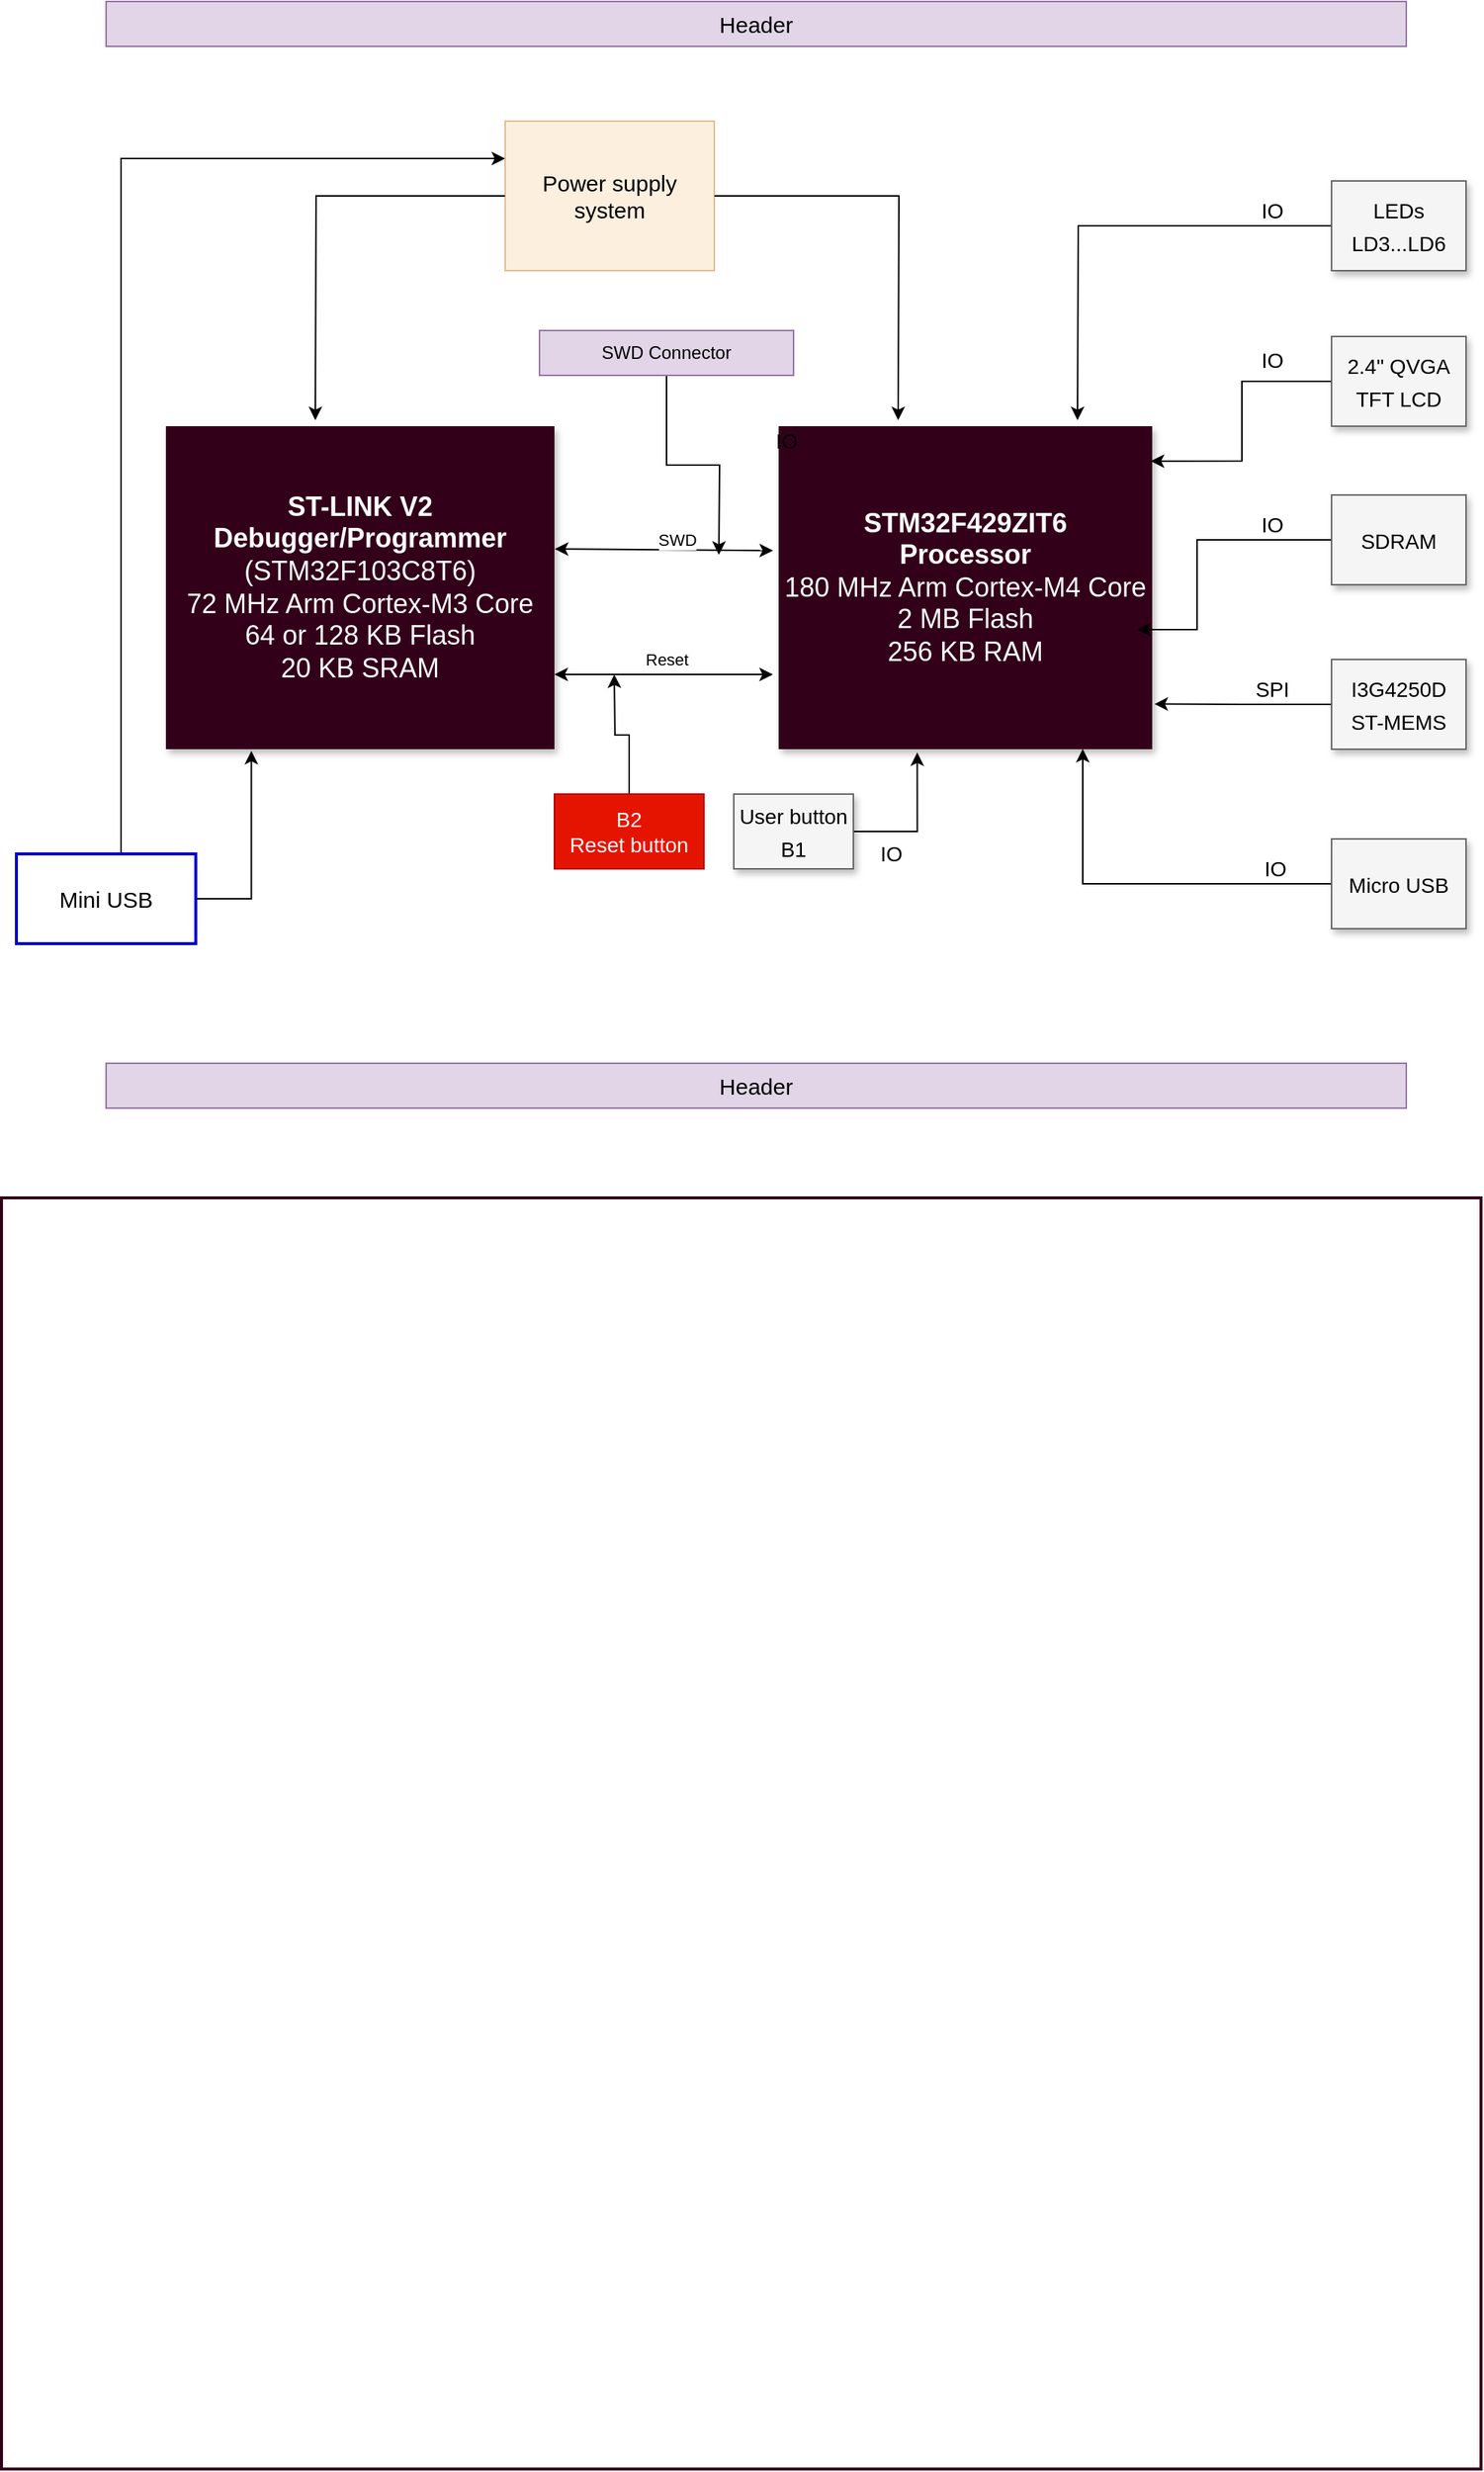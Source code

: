 <mxfile version="17.4.0" type="device"><diagram name="HW_BD" id="90a13364-a465-7bf4-72fc-28e22215d7a0"><mxGraphModel dx="1902" dy="1106" grid="1" gridSize="10" guides="1" tooltips="1" connect="1" arrows="1" fold="1" page="1" pageScale="1.5" pageWidth="1169" pageHeight="826" background="none" math="0" shadow="0"><root><mxCell id="0" style=";html=1;"/><mxCell id="1" style=";html=1;" parent="0"/><mxCell id="3a17f1ce550125da-2" value="&lt;font color=&quot;#ffffff&quot;&gt;&lt;b&gt;STM32F429ZIT6 &lt;br&gt;Processor&lt;/b&gt;&lt;br&gt;180 MHz Arm Cortex-M4 Core&lt;br&gt;&lt;div&gt;2 MB Flash&lt;/div&gt;&lt;div&gt;256 KB RAM&lt;/div&gt;&lt;/font&gt;" style="whiteSpace=wrap;html=1;shadow=1;fontSize=18;fillColor=#33001A;strokeColor=none;" parent="1" vertex="1"><mxGeometry x="830" y="534" width="250" height="216" as="geometry"/></mxCell><mxCell id="ybjgbpLjdoBqUi5vYa6N-4" style="edgeStyle=orthogonalEdgeStyle;rounded=0;orthogonalLoop=1;jettySize=auto;html=1;fontSize=15;entryX=0.371;entryY=1.01;entryDx=0;entryDy=0;entryPerimeter=0;exitX=1;exitY=0.5;exitDx=0;exitDy=0;" parent="1" source="3a17f1ce550125da-8" target="3a17f1ce550125da-2" edge="1"><mxGeometry relative="1" as="geometry"><mxPoint x="920" y="760" as="targetPoint"/></mxGeometry></mxCell><mxCell id="3a17f1ce550125da-8" value="&lt;span style=&quot;font-size: 14px&quot;&gt;User button B1&lt;/span&gt;" style="whiteSpace=wrap;html=1;shadow=1;fontSize=18;fillColor=#f5f5f5;strokeColor=#666666;" parent="1" vertex="1"><mxGeometry x="800" y="780" width="80" height="50" as="geometry"/></mxCell><mxCell id="K4Kmzed5C90jSoVitQeN-8" value="&lt;font style=&quot;font-size: 14px&quot;&gt;IO&lt;/font&gt;" style="text;html=1;align=center;verticalAlign=middle;resizable=0;points=[];autosize=1;strokeColor=none;fillColor=none;" parent="1" vertex="1"><mxGeometry x="820" y="534" width="30" height="20" as="geometry"/></mxCell><mxCell id="K4Kmzed5C90jSoVitQeN-9" value="&lt;font style=&quot;font-size: 14px&quot;&gt;IO&lt;/font&gt;" style="text;html=1;align=center;verticalAlign=middle;resizable=0;points=[];autosize=1;strokeColor=none;fillColor=none;" parent="1" vertex="1"><mxGeometry x="1145" y="380" width="30" height="20" as="geometry"/></mxCell><mxCell id="K4Kmzed5C90jSoVitQeN-10" value="&lt;font style=&quot;font-size: 14px&quot;&gt;IO&lt;/font&gt;" style="text;html=1;align=center;verticalAlign=middle;resizable=0;points=[];autosize=1;strokeColor=none;fillColor=none;" parent="1" vertex="1"><mxGeometry x="890" y="810" width="30" height="20" as="geometry"/></mxCell><mxCell id="K4Kmzed5C90jSoVitQeN-11" value="&lt;font style=&quot;font-size: 14px&quot;&gt;SPI&lt;/font&gt;" style="text;html=1;align=center;verticalAlign=middle;resizable=0;points=[];autosize=1;strokeColor=none;fillColor=none;" parent="1" vertex="1"><mxGeometry x="1140" y="700" width="40" height="20" as="geometry"/></mxCell><mxCell id="4Cki4ELazx2EtnzIMH-j-1" value="&lt;font color=&quot;#ffffff&quot;&gt;&lt;b&gt;ST-LINK V2&lt;br&gt;Debugger/Programmer&lt;/b&gt;&lt;br&gt;(STM32F103C8T6)&lt;br&gt;72 MHz Arm Cortex-M3 Core&lt;br&gt;64 or 128 KB Flash&lt;br&gt;20 KB SRAM&lt;br&gt;&lt;/font&gt;" style="whiteSpace=wrap;html=1;shadow=1;fontSize=18;fillColor=#33001A;strokeColor=none;" parent="1" vertex="1"><mxGeometry x="420" y="534" width="260" height="216" as="geometry"/></mxCell><mxCell id="18WoPmAGHCUh6dnLYNvN-1" value="" style="endArrow=classic;startArrow=classic;html=1;rounded=0;entryX=-0.015;entryY=0.385;entryDx=0;entryDy=0;entryPerimeter=0;exitX=1.001;exitY=0.38;exitDx=0;exitDy=0;exitPerimeter=0;" parent="1" source="4Cki4ELazx2EtnzIMH-j-1" target="3a17f1ce550125da-2" edge="1"><mxGeometry width="50" height="50" relative="1" as="geometry"><mxPoint x="700" y="650" as="sourcePoint"/><mxPoint x="790" y="650" as="targetPoint"/></mxGeometry></mxCell><mxCell id="18WoPmAGHCUh6dnLYNvN-2" value="SWD" style="edgeLabel;html=1;align=center;verticalAlign=middle;resizable=0;points=[];" parent="18WoPmAGHCUh6dnLYNvN-1" vertex="1" connectable="0"><mxGeometry x="0.553" y="1" relative="1" as="geometry"><mxPoint x="-32" y="-6" as="offset"/></mxGeometry></mxCell><mxCell id="EiyW6aFqHj-w9nUwdHNc-1" value="" style="endArrow=classic;startArrow=classic;html=1;rounded=0;exitX=1.001;exitY=0.542;exitDx=0;exitDy=0;entryX=-0.015;entryY=0.542;entryDx=0;entryDy=0;exitPerimeter=0;entryPerimeter=0;" parent="1" edge="1"><mxGeometry width="50" height="50" relative="1" as="geometry"><mxPoint x="680.0" y="700.002" as="sourcePoint"/><mxPoint x="826.16" y="700.002" as="targetPoint"/><Array as="points"><mxPoint x="760" y="700"/></Array></mxGeometry></mxCell><mxCell id="EiyW6aFqHj-w9nUwdHNc-2" value="Reset" style="edgeLabel;html=1;align=center;verticalAlign=middle;resizable=0;points=[];" parent="EiyW6aFqHj-w9nUwdHNc-1" vertex="1" connectable="0"><mxGeometry x="0.553" y="1" relative="1" as="geometry"><mxPoint x="-39" y="-9" as="offset"/></mxGeometry></mxCell><mxCell id="i6nfOpbqJ8M_nKJqEIvN-2" style="edgeStyle=orthogonalEdgeStyle;rounded=0;orthogonalLoop=1;jettySize=auto;html=1;" parent="1" source="i6nfOpbqJ8M_nKJqEIvN-1" edge="1"><mxGeometry relative="1" as="geometry"><mxPoint x="720" y="700" as="targetPoint"/></mxGeometry></mxCell><mxCell id="i6nfOpbqJ8M_nKJqEIvN-1" value="&lt;font style=&quot;font-size: 14px&quot;&gt;B2&lt;br&gt;Reset button&lt;/font&gt;" style="rounded=0;whiteSpace=wrap;html=1;fillColor=#e51400;fontColor=#ffffff;strokeColor=#B20000;" parent="1" vertex="1"><mxGeometry x="680" y="780" width="100" height="50" as="geometry"/></mxCell><mxCell id="9dwvbriPWmQWaeIrnqct-3" style="edgeStyle=orthogonalEdgeStyle;rounded=0;orthogonalLoop=1;jettySize=auto;html=1;fontSize=15;" parent="1" source="i6nfOpbqJ8M_nKJqEIvN-3" edge="1"><mxGeometry relative="1" as="geometry"><mxPoint x="1030" y="530" as="targetPoint"/></mxGeometry></mxCell><mxCell id="i6nfOpbqJ8M_nKJqEIvN-3" value="&lt;span style=&quot;font-size: 14px&quot;&gt;LEDs&lt;br&gt;LD3...LD6&lt;br&gt;&lt;/span&gt;" style="whiteSpace=wrap;html=1;shadow=1;fontSize=18;fillColor=#f5f5f5;strokeColor=#666666;" parent="1" vertex="1"><mxGeometry x="1200" y="370" width="90" height="60" as="geometry"/></mxCell><mxCell id="9dwvbriPWmQWaeIrnqct-4" style="edgeStyle=orthogonalEdgeStyle;rounded=0;orthogonalLoop=1;jettySize=auto;html=1;exitX=0;exitY=0.5;exitDx=0;exitDy=0;entryX=0.996;entryY=0.108;entryDx=0;entryDy=0;entryPerimeter=0;fontSize=15;" parent="1" source="i6nfOpbqJ8M_nKJqEIvN-4" target="3a17f1ce550125da-2" edge="1"><mxGeometry relative="1" as="geometry"/></mxCell><mxCell id="i6nfOpbqJ8M_nKJqEIvN-4" value="&lt;div&gt;&lt;span style=&quot;font-size: 14px&quot;&gt;2.4&quot; QVGA&lt;/span&gt;&lt;/div&gt;&lt;div&gt;&lt;span style=&quot;font-size: 14px&quot;&gt;TFT LCD&lt;/span&gt;&lt;/div&gt;" style="whiteSpace=wrap;html=1;shadow=1;fontSize=18;fillColor=#f5f5f5;strokeColor=#666666;" parent="1" vertex="1"><mxGeometry x="1200" y="474" width="90" height="60" as="geometry"/></mxCell><mxCell id="9dwvbriPWmQWaeIrnqct-5" style="edgeStyle=orthogonalEdgeStyle;rounded=0;orthogonalLoop=1;jettySize=auto;html=1;fontSize=15;exitX=0;exitY=0.5;exitDx=0;exitDy=0;" parent="1" source="i6nfOpbqJ8M_nKJqEIvN-5" edge="1"><mxGeometry relative="1" as="geometry"><mxPoint x="1070" y="670" as="targetPoint"/><Array as="points"><mxPoint x="1110" y="610"/><mxPoint x="1110" y="670"/></Array></mxGeometry></mxCell><mxCell id="i6nfOpbqJ8M_nKJqEIvN-5" value="&lt;span style=&quot;font-size: 14px&quot;&gt;SDRAM&lt;/span&gt;" style="whiteSpace=wrap;html=1;shadow=1;fontSize=18;fillColor=#f5f5f5;strokeColor=#666666;" parent="1" vertex="1"><mxGeometry x="1200" y="580" width="90" height="60" as="geometry"/></mxCell><mxCell id="9dwvbriPWmQWaeIrnqct-13" style="edgeStyle=orthogonalEdgeStyle;rounded=0;orthogonalLoop=1;jettySize=auto;html=1;entryX=1.006;entryY=0.86;entryDx=0;entryDy=0;entryPerimeter=0;fontSize=15;" parent="1" source="i6nfOpbqJ8M_nKJqEIvN-6" target="3a17f1ce550125da-2" edge="1"><mxGeometry relative="1" as="geometry"/></mxCell><mxCell id="i6nfOpbqJ8M_nKJqEIvN-6" value="&lt;span style=&quot;font-size: 14px&quot;&gt;I3G4250D&lt;br&gt;ST-MEMS&lt;br&gt;&lt;/span&gt;" style="whiteSpace=wrap;html=1;shadow=1;fontSize=18;fillColor=#f5f5f5;strokeColor=#666666;" parent="1" vertex="1"><mxGeometry x="1200" y="690" width="90" height="60" as="geometry"/></mxCell><mxCell id="Iw52O71iC4DMF-K1wBYt-2" value="&lt;font style=&quot;font-size: 15px&quot;&gt;Header&lt;/font&gt;" style="rounded=0;whiteSpace=wrap;html=1;fillColor=#e1d5e7;strokeColor=#9673a6;" parent="1" vertex="1"><mxGeometry x="380" y="960" width="870" height="30" as="geometry"/></mxCell><mxCell id="Iw52O71iC4DMF-K1wBYt-4" value="&lt;font style=&quot;font-size: 15px&quot;&gt;Header&lt;/font&gt;" style="rounded=0;whiteSpace=wrap;html=1;fillColor=#e1d5e7;strokeColor=#9673a6;" parent="1" vertex="1"><mxGeometry x="380" y="250" width="870" height="30" as="geometry"/></mxCell><mxCell id="ybjgbpLjdoBqUi5vYa6N-5" style="edgeStyle=orthogonalEdgeStyle;rounded=0;orthogonalLoop=1;jettySize=auto;html=1;entryX=0.22;entryY=1.005;entryDx=0;entryDy=0;entryPerimeter=0;fontSize=15;exitX=1;exitY=0.5;exitDx=0;exitDy=0;" parent="1" source="R6KfCRbhe_ZSwzpNXDNj-1" target="4Cki4ELazx2EtnzIMH-j-1" edge="1"><mxGeometry relative="1" as="geometry"/></mxCell><mxCell id="ybjgbpLjdoBqUi5vYa6N-8" style="edgeStyle=orthogonalEdgeStyle;rounded=0;orthogonalLoop=1;jettySize=auto;html=1;entryX=0;entryY=0.25;entryDx=0;entryDy=0;fontSize=15;" parent="1" source="R6KfCRbhe_ZSwzpNXDNj-1" target="96RHu76pSK_LYtGCnDQe-1" edge="1"><mxGeometry relative="1" as="geometry"><Array as="points"><mxPoint x="390" y="355"/></Array></mxGeometry></mxCell><mxCell id="R6KfCRbhe_ZSwzpNXDNj-1" value="&lt;font style=&quot;font-size: 15px&quot;&gt;Mini USB&lt;/font&gt;" style="rounded=0;whiteSpace=wrap;html=1;strokeColor=#0000CC;strokeWidth=2;" parent="1" vertex="1"><mxGeometry x="320" y="820" width="120" height="60" as="geometry"/></mxCell><mxCell id="9dwvbriPWmQWaeIrnqct-6" style="edgeStyle=orthogonalEdgeStyle;rounded=0;orthogonalLoop=1;jettySize=auto;html=1;fontSize=15;" parent="1" source="9dwvbriPWmQWaeIrnqct-1" edge="1"><mxGeometry relative="1" as="geometry"><mxPoint x="790" y="620" as="targetPoint"/></mxGeometry></mxCell><mxCell id="9dwvbriPWmQWaeIrnqct-1" value="SWD Connector" style="rounded=0;whiteSpace=wrap;html=1;fillColor=#e1d5e7;strokeColor=#9673a6;" parent="1" vertex="1"><mxGeometry x="670" y="470" width="170" height="30" as="geometry"/></mxCell><mxCell id="9dwvbriPWmQWaeIrnqct-9" value="&lt;font style=&quot;font-size: 14px&quot;&gt;IO&lt;/font&gt;" style="text;html=1;align=center;verticalAlign=middle;resizable=0;points=[];autosize=1;strokeColor=none;fillColor=none;" parent="1" vertex="1"><mxGeometry x="1145" y="590" width="30" height="20" as="geometry"/></mxCell><mxCell id="9dwvbriPWmQWaeIrnqct-10" value="&lt;font style=&quot;font-size: 14px&quot;&gt;IO&lt;/font&gt;" style="text;html=1;align=center;verticalAlign=middle;resizable=0;points=[];autosize=1;strokeColor=none;fillColor=none;" parent="1" vertex="1"><mxGeometry x="1145" y="480" width="30" height="20" as="geometry"/></mxCell><mxCell id="9dwvbriPWmQWaeIrnqct-12" style="edgeStyle=orthogonalEdgeStyle;rounded=0;orthogonalLoop=1;jettySize=auto;html=1;entryX=0.814;entryY=0.999;entryDx=0;entryDy=0;entryPerimeter=0;fontSize=15;" parent="1" source="9dwvbriPWmQWaeIrnqct-11" target="3a17f1ce550125da-2" edge="1"><mxGeometry relative="1" as="geometry"/></mxCell><mxCell id="9dwvbriPWmQWaeIrnqct-14" value="IO" style="edgeLabel;html=1;align=center;verticalAlign=middle;resizable=0;points=[];fontSize=14;" parent="9dwvbriPWmQWaeIrnqct-12" vertex="1" connectable="0"><mxGeometry x="-0.568" y="-2" relative="1" as="geometry"><mxPoint x="17" y="-8" as="offset"/></mxGeometry></mxCell><mxCell id="9dwvbriPWmQWaeIrnqct-11" value="&lt;span style=&quot;font-size: 14px&quot;&gt;Micro USB&lt;/span&gt;" style="whiteSpace=wrap;html=1;shadow=1;fontSize=18;fillColor=#f5f5f5;strokeColor=#666666;" parent="1" vertex="1"><mxGeometry x="1200" y="810" width="90" height="60" as="geometry"/></mxCell><mxCell id="x8QQAybcvVOk967S6rze-1" value="" style="rounded=0;whiteSpace=wrap;html=1;fontSize=14;fontColor=#FFFFFF;strokeColor=#33001A;fillColor=none;strokeWidth=2;" parent="1" vertex="1"><mxGeometry x="310" y="1050" width="990" height="850" as="geometry"/></mxCell><mxCell id="ybjgbpLjdoBqUi5vYa6N-6" style="edgeStyle=orthogonalEdgeStyle;rounded=0;orthogonalLoop=1;jettySize=auto;html=1;fontSize=15;" parent="1" source="96RHu76pSK_LYtGCnDQe-1" edge="1"><mxGeometry relative="1" as="geometry"><mxPoint x="520" y="530" as="targetPoint"/></mxGeometry></mxCell><mxCell id="ybjgbpLjdoBqUi5vYa6N-7" style="edgeStyle=orthogonalEdgeStyle;rounded=0;orthogonalLoop=1;jettySize=auto;html=1;fontSize=15;" parent="1" source="96RHu76pSK_LYtGCnDQe-1" edge="1"><mxGeometry relative="1" as="geometry"><mxPoint x="910" y="530" as="targetPoint"/></mxGeometry></mxCell><mxCell id="96RHu76pSK_LYtGCnDQe-1" value="&lt;font style=&quot;font-size: 15px&quot;&gt;Power supply&lt;br&gt;system&lt;/font&gt;" style="rounded=0;whiteSpace=wrap;html=1;fillColor=#fad7ac;strokeColor=#b46504;gradientColor=none;opacity=40;" parent="1" vertex="1"><mxGeometry x="647" y="330" width="140" height="100" as="geometry"/></mxCell></root></mxGraphModel></diagram></mxfile>